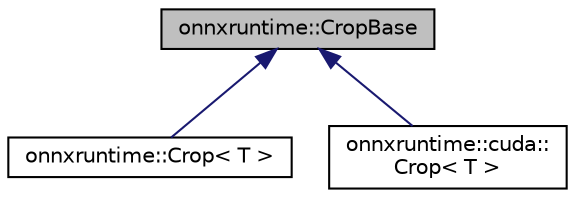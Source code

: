 digraph "onnxruntime::CropBase"
{
  edge [fontname="Helvetica",fontsize="10",labelfontname="Helvetica",labelfontsize="10"];
  node [fontname="Helvetica",fontsize="10",shape=record];
  Node0 [label="onnxruntime::CropBase",height=0.2,width=0.4,color="black", fillcolor="grey75", style="filled", fontcolor="black"];
  Node0 -> Node1 [dir="back",color="midnightblue",fontsize="10",style="solid"];
  Node1 [label="onnxruntime::Crop\< T \>",height=0.2,width=0.4,color="black", fillcolor="white", style="filled",URL="$classonnxruntime_1_1Crop.html"];
  Node0 -> Node2 [dir="back",color="midnightblue",fontsize="10",style="solid"];
  Node2 [label="onnxruntime::cuda::\lCrop\< T \>",height=0.2,width=0.4,color="black", fillcolor="white", style="filled",URL="$classonnxruntime_1_1cuda_1_1Crop.html"];
}
